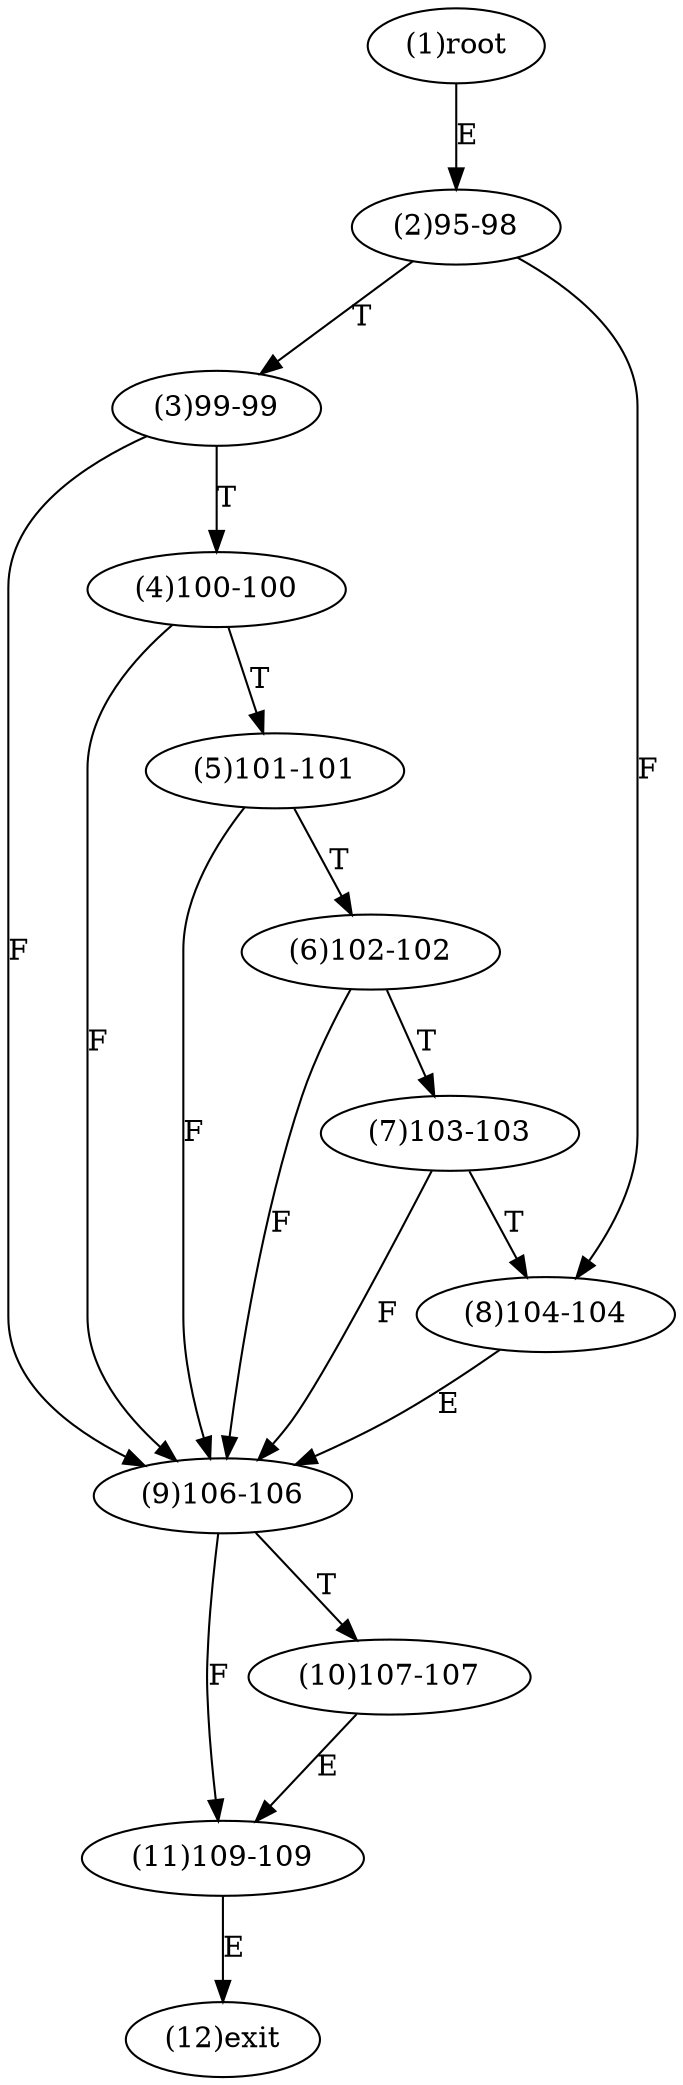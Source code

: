 digraph "" { 
1[ label="(1)root"];
2[ label="(2)95-98"];
3[ label="(3)99-99"];
4[ label="(4)100-100"];
5[ label="(5)101-101"];
6[ label="(6)102-102"];
7[ label="(7)103-103"];
8[ label="(8)104-104"];
9[ label="(9)106-106"];
10[ label="(10)107-107"];
11[ label="(11)109-109"];
12[ label="(12)exit"];
1->2[ label="E"];
2->8[ label="F"];
2->3[ label="T"];
3->9[ label="F"];
3->4[ label="T"];
4->9[ label="F"];
4->5[ label="T"];
5->9[ label="F"];
5->6[ label="T"];
6->9[ label="F"];
6->7[ label="T"];
7->9[ label="F"];
7->8[ label="T"];
8->9[ label="E"];
9->11[ label="F"];
9->10[ label="T"];
10->11[ label="E"];
11->12[ label="E"];
}